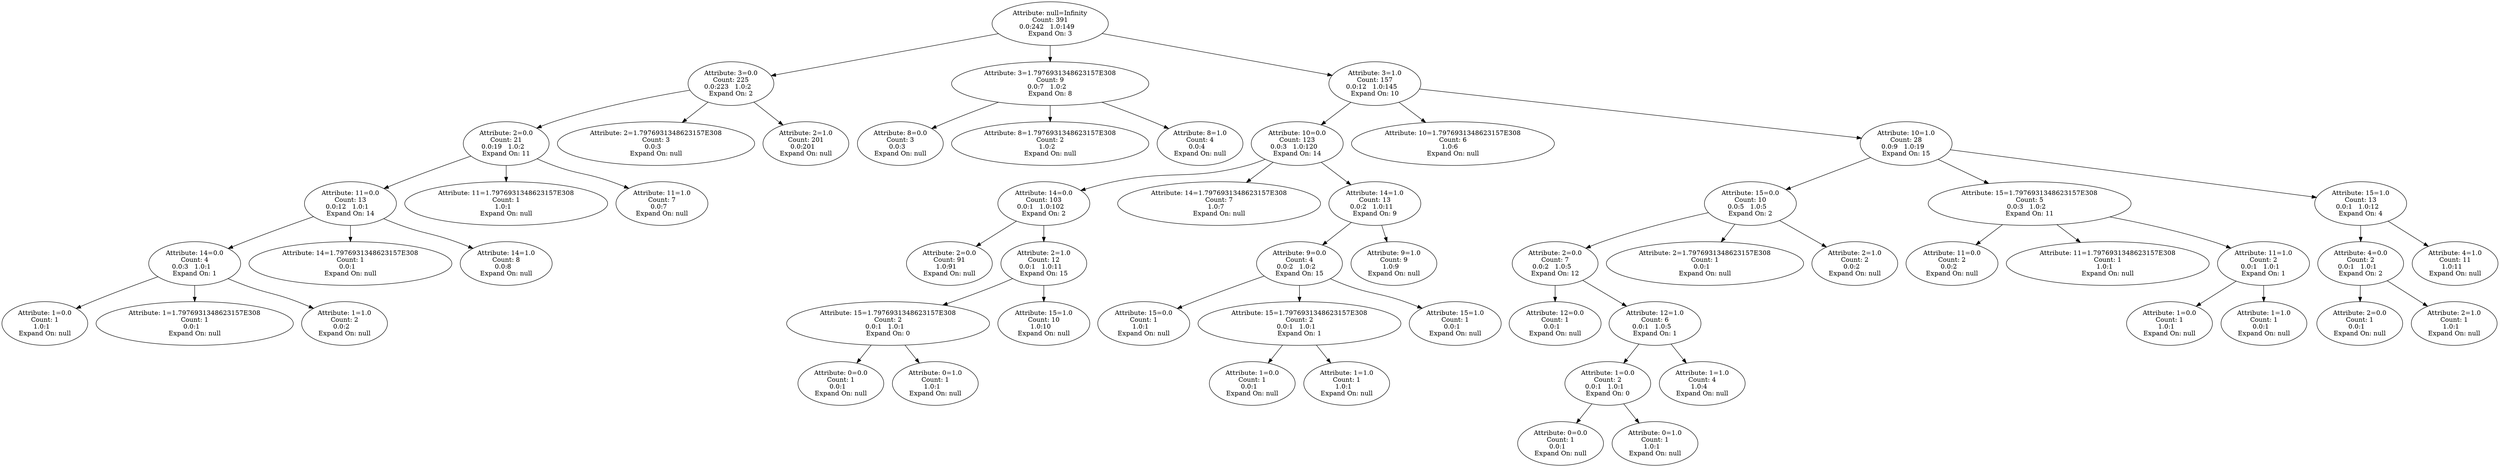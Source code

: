 digraph voting {
decisionDecisionNode3dbbd23f[label="Attribute: null=Infinity
Count: 391
0.0:242   1.0:149   
Expand On: 3"];decisionDecisionNode3dbbd23f -> decisionDecisionNode75e845c2;
decisionDecisionNode75e845c2[label="Attribute: 3=0.0
Count: 225
0.0:223   1.0:2   
Expand On: 2"];decisionDecisionNode75e845c2 -> decisionDecisionNode643c0007;
decisionDecisionNode643c0007[label="Attribute: 2=0.0
Count: 21
0.0:19   1.0:2   
Expand On: 11"];decisionDecisionNode643c0007 -> decisionDecisionNode1f25fefa;
decisionDecisionNode1f25fefa[label="Attribute: 11=0.0
Count: 13
0.0:12   1.0:1   
Expand On: 14"];decisionDecisionNode1f25fefa -> decisionDecisionNode7786df0f;
decisionDecisionNode7786df0f[label="Attribute: 14=0.0
Count: 4
0.0:3   1.0:1   
Expand On: 1"];decisionDecisionNode7786df0f -> decisionDecisionNode379e8f17;
decisionDecisionNode379e8f17[label="Attribute: 1=0.0
Count: 1
1.0:1   
Expand On: null"];decisionDecisionNode7786df0f -> decisionDecisionNodeac44b88;
decisionDecisionNodeac44b88[label="Attribute: 1=1.7976931348623157E308
Count: 1
0.0:1   
Expand On: null"];decisionDecisionNode7786df0f -> decisionDecisionNode5d3ad33d;
decisionDecisionNode5d3ad33d[label="Attribute: 1=1.0
Count: 2
0.0:2   
Expand On: null"];decisionDecisionNode1f25fefa -> decisionDecisionNode4102799c;
decisionDecisionNode4102799c[label="Attribute: 14=1.7976931348623157E308
Count: 1
0.0:1   
Expand On: null"];decisionDecisionNode1f25fefa -> decisionDecisionNode97e121c;
decisionDecisionNode97e121c[label="Attribute: 14=1.0
Count: 8
0.0:8   
Expand On: null"];decisionDecisionNode643c0007 -> decisionDecisionNode33d6f122;
decisionDecisionNode33d6f122[label="Attribute: 11=1.7976931348623157E308
Count: 1
1.0:1   
Expand On: null"];decisionDecisionNode643c0007 -> decisionDecisionNode647109c4;
decisionDecisionNode647109c4[label="Attribute: 11=1.0
Count: 7
0.0:7   
Expand On: null"];decisionDecisionNode75e845c2 -> decisionDecisionNode39385660;
decisionDecisionNode39385660[label="Attribute: 2=1.7976931348623157E308
Count: 3
0.0:3   
Expand On: null"];decisionDecisionNode75e845c2 -> decisionDecisionNode21aed5f9;
decisionDecisionNode21aed5f9[label="Attribute: 2=1.0
Count: 201
0.0:201   
Expand On: null"];decisionDecisionNode3dbbd23f -> decisionDecisionNode5d61dfb5;
decisionDecisionNode5d61dfb5[label="Attribute: 3=1.7976931348623157E308
Count: 9
0.0:7   1.0:2   
Expand On: 8"];decisionDecisionNode5d61dfb5 -> decisionDecisionNode44a613f8;
decisionDecisionNode44a613f8[label="Attribute: 8=0.0
Count: 3
0.0:3   
Expand On: null"];decisionDecisionNode5d61dfb5 -> decisionDecisionNode736921fd;
decisionDecisionNode736921fd[label="Attribute: 8=1.7976931348623157E308
Count: 2
1.0:2   
Expand On: null"];decisionDecisionNode5d61dfb5 -> decisionDecisionNode7b36a43c;
decisionDecisionNode7b36a43c[label="Attribute: 8=1.0
Count: 4
0.0:4   
Expand On: null"];decisionDecisionNode3dbbd23f -> decisionDecisionNode40589e56;
decisionDecisionNode40589e56[label="Attribute: 3=1.0
Count: 157
0.0:12   1.0:145   
Expand On: 10"];decisionDecisionNode40589e56 -> decisionDecisionNode7a03411a;
decisionDecisionNode7a03411a[label="Attribute: 10=0.0
Count: 123
0.0:3   1.0:120   
Expand On: 14"];decisionDecisionNode7a03411a -> decisionDecisionNode6ba7508a;
decisionDecisionNode6ba7508a[label="Attribute: 14=0.0
Count: 103
0.0:1   1.0:102   
Expand On: 2"];decisionDecisionNode6ba7508a -> decisionDecisionNode3598cb3d;
decisionDecisionNode3598cb3d[label="Attribute: 2=0.0
Count: 91
1.0:91   
Expand On: null"];decisionDecisionNode6ba7508a -> decisionDecisionNode42472d48;
decisionDecisionNode42472d48[label="Attribute: 2=1.0
Count: 12
0.0:1   1.0:11   
Expand On: 15"];decisionDecisionNode42472d48 -> decisionDecisionNode4eedf3f6;
decisionDecisionNode4eedf3f6[label="Attribute: 15=1.7976931348623157E308
Count: 2
0.0:1   1.0:1   
Expand On: 0"];decisionDecisionNode4eedf3f6 -> decisionDecisionNode682bc3f5;
decisionDecisionNode682bc3f5[label="Attribute: 0=0.0
Count: 1
0.0:1   
Expand On: null"];decisionDecisionNode4eedf3f6 -> decisionDecisionNode114e3f41;
decisionDecisionNode114e3f41[label="Attribute: 0=1.0
Count: 1
1.0:1   
Expand On: null"];decisionDecisionNode42472d48 -> decisionDecisionNode281acd47;
decisionDecisionNode281acd47[label="Attribute: 15=1.0
Count: 10
1.0:10   
Expand On: null"];decisionDecisionNode7a03411a -> decisionDecisionNode779b04e2;
decisionDecisionNode779b04e2[label="Attribute: 14=1.7976931348623157E308
Count: 7
1.0:7   
Expand On: null"];decisionDecisionNode7a03411a -> decisionDecisionNode625dcec6;
decisionDecisionNode625dcec6[label="Attribute: 14=1.0
Count: 13
0.0:2   1.0:11   
Expand On: 9"];decisionDecisionNode625dcec6 -> decisionDecisionNode7cb25b9d;
decisionDecisionNode7cb25b9d[label="Attribute: 9=0.0
Count: 4
0.0:2   1.0:2   
Expand On: 15"];decisionDecisionNode7cb25b9d -> decisionDecisionNode219ce060;
decisionDecisionNode219ce060[label="Attribute: 15=0.0
Count: 1
1.0:1   
Expand On: null"];decisionDecisionNode7cb25b9d -> decisionDecisionNode424ecfdd;
decisionDecisionNode424ecfdd[label="Attribute: 15=1.7976931348623157E308
Count: 2
0.0:1   1.0:1   
Expand On: 1"];decisionDecisionNode424ecfdd -> decisionDecisionNode4430d82d;
decisionDecisionNode4430d82d[label="Attribute: 1=0.0
Count: 1
0.0:1   
Expand On: null"];decisionDecisionNode424ecfdd -> decisionDecisionNode62c09554;
decisionDecisionNode62c09554[label="Attribute: 1=1.0
Count: 1
1.0:1   
Expand On: null"];decisionDecisionNode7cb25b9d -> decisionDecisionNode518bf072;
decisionDecisionNode518bf072[label="Attribute: 15=1.0
Count: 1
0.0:1   
Expand On: null"];decisionDecisionNode625dcec6 -> decisionDecisionNode3a56f631;
decisionDecisionNode3a56f631[label="Attribute: 9=1.0
Count: 9
1.0:9   
Expand On: null"];decisionDecisionNode40589e56 -> decisionDecisionNode233d28e3;
decisionDecisionNode233d28e3[label="Attribute: 10=1.7976931348623157E308
Count: 6
1.0:6   
Expand On: null"];decisionDecisionNode40589e56 -> decisionDecisionNode4476128;
decisionDecisionNode4476128[label="Attribute: 10=1.0
Count: 28
0.0:9   1.0:19   
Expand On: 15"];decisionDecisionNode4476128 -> decisionDecisionNode6a3b8b49;
decisionDecisionNode6a3b8b49[label="Attribute: 15=0.0
Count: 10
0.0:5   1.0:5   
Expand On: 2"];decisionDecisionNode6a3b8b49 -> decisionDecisionNode6b359c1b;
decisionDecisionNode6b359c1b[label="Attribute: 2=0.0
Count: 7
0.0:2   1.0:5   
Expand On: 12"];decisionDecisionNode6b359c1b -> decisionDecisionNodec9be79a;
decisionDecisionNodec9be79a[label="Attribute: 12=0.0
Count: 1
0.0:1   
Expand On: null"];decisionDecisionNode6b359c1b -> decisionDecisionNode4f8235ed;
decisionDecisionNode4f8235ed[label="Attribute: 12=1.0
Count: 6
0.0:1   1.0:5   
Expand On: 1"];decisionDecisionNode4f8235ed -> decisionDecisionNode6da28362;
decisionDecisionNode6da28362[label="Attribute: 1=0.0
Count: 2
0.0:1   1.0:1   
Expand On: 0"];decisionDecisionNode6da28362 -> decisionDecisionNode485fcf29;
decisionDecisionNode485fcf29[label="Attribute: 0=0.0
Count: 1
0.0:1   
Expand On: null"];decisionDecisionNode6da28362 -> decisionDecisionNodea19b1de;
decisionDecisionNodea19b1de[label="Attribute: 0=1.0
Count: 1
1.0:1   
Expand On: null"];decisionDecisionNode4f8235ed -> decisionDecisionNode1cec6b00;
decisionDecisionNode1cec6b00[label="Attribute: 1=1.0
Count: 4
1.0:4   
Expand On: null"];decisionDecisionNode6a3b8b49 -> decisionDecisionNode6564dbd5;
decisionDecisionNode6564dbd5[label="Attribute: 2=1.7976931348623157E308
Count: 1
0.0:1   
Expand On: null"];decisionDecisionNode6a3b8b49 -> decisionDecisionNode409cb0f4;
decisionDecisionNode409cb0f4[label="Attribute: 2=1.0
Count: 2
0.0:2   
Expand On: null"];decisionDecisionNode4476128 -> decisionDecisionNode6f25844f;
decisionDecisionNode6f25844f[label="Attribute: 15=1.7976931348623157E308
Count: 5
0.0:3   1.0:2   
Expand On: 11"];decisionDecisionNode6f25844f -> decisionDecisionNode811978b;
decisionDecisionNode811978b[label="Attribute: 11=0.0
Count: 2
0.0:2   
Expand On: null"];decisionDecisionNode6f25844f -> decisionDecisionNode3af42ad0;
decisionDecisionNode3af42ad0[label="Attribute: 11=1.7976931348623157E308
Count: 1
1.0:1   
Expand On: null"];decisionDecisionNode6f25844f -> decisionDecisionNode7426dbec;
decisionDecisionNode7426dbec[label="Attribute: 11=1.0
Count: 2
0.0:1   1.0:1   
Expand On: 1"];decisionDecisionNode7426dbec -> decisionDecisionNode23309e87;
decisionDecisionNode23309e87[label="Attribute: 1=0.0
Count: 1
1.0:1   
Expand On: null"];decisionDecisionNode7426dbec -> decisionDecisionNode4cf7c31d;
decisionDecisionNode4cf7c31d[label="Attribute: 1=1.0
Count: 1
0.0:1   
Expand On: null"];decisionDecisionNode4476128 -> decisionDecisionNode1e2acc65;
decisionDecisionNode1e2acc65[label="Attribute: 15=1.0
Count: 13
0.0:1   1.0:12   
Expand On: 4"];decisionDecisionNode1e2acc65 -> decisionDecisionNodebd10a5c;
decisionDecisionNodebd10a5c[label="Attribute: 4=0.0
Count: 2
0.0:1   1.0:1   
Expand On: 2"];decisionDecisionNodebd10a5c -> decisionDecisionNode48ff2413;
decisionDecisionNode48ff2413[label="Attribute: 2=0.0
Count: 1
0.0:1   
Expand On: null"];decisionDecisionNodebd10a5c -> decisionDecisionNode669980d5;
decisionDecisionNode669980d5[label="Attribute: 2=1.0
Count: 1
1.0:1   
Expand On: null"];decisionDecisionNode1e2acc65 -> decisionDecisionNode67d95492;
decisionDecisionNode67d95492[label="Attribute: 4=1.0
Count: 11
1.0:11   
Expand On: null"];
}